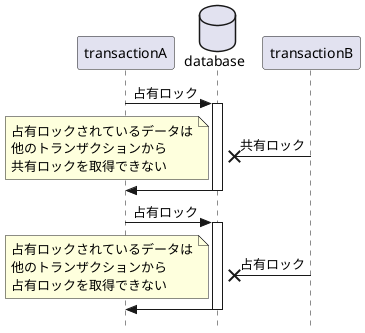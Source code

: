 @startuml exclusive_lock

skinparam style strictuml

participant transactionA as TranA
database database as db
participant transactionB as TranB

TranA -> db: 占有ロック
activate db

TranB ->x db: 共有ロック

note bottom
    占有ロックされているデータは
    他のトランザクションから
    共有ロックを取得できない
end note

db -> TranA
deactivate db

TranA -> db: 占有ロック
activate db

TranB ->x db: 占有ロック

note bottom
    占有ロックされているデータは
    他のトランザクションから
    占有ロックを取得できない
end note

db -> TranA
deactivate db

@enduml